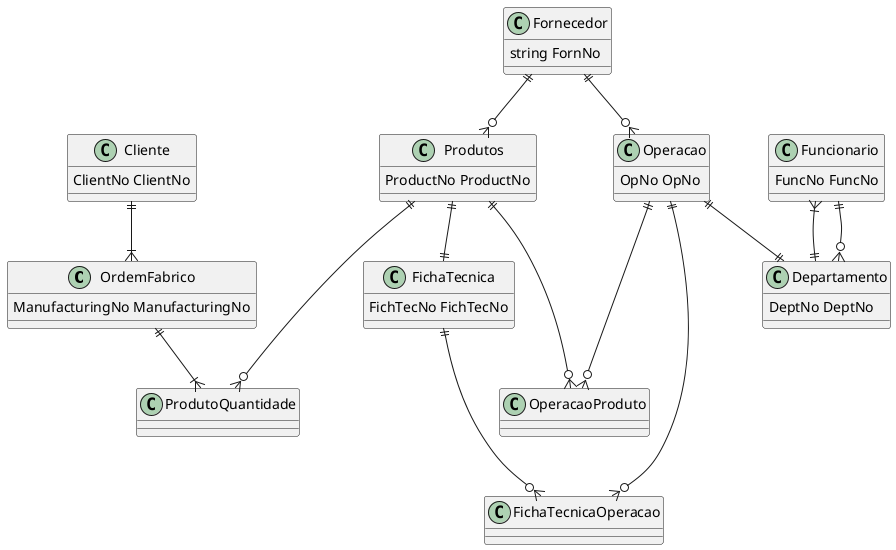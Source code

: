 @startuml tableBD
/'
Segundo o Bruno Materiais vão ser também produtos
'/

/'
Meter tabela de fornecedor 
ligado aos Materias e 
OperacaoSubContratada
'/

/'
Agregações:
Funcionario com Departamento
Departamento com OperaçãoInterna
FichaTecnica com Operacao

Composições:
Produto com Ordem de fabrico
Cliente com Ordem de fabrico
Produto com Ficha Tecnica
OperacaoSubContratada com Operacao
OperacaoInterna com Operacao
'/

/'
Define os produtos a fabricar,
Quantidades necessárias
Prazos de conclusão
'/
class OrdemFabrico {
    ManufacturingNo ManufacturingNo
}   

class Produtos {
    ProductNo ProductNo
}

class ProdutoQuantidade {
}

/'
Conjunto de operações necessarias para a produção
de um produto
'/
class FichaTecnica {
    FichTecNo FichTecNo
}

class FichaTecnicaOperacao {
}


/'
Parceiro externo que pode desenvolver uma operação
Ver se apenas um subContratado pode fazer uma e so uma operação
'/
class Operacao {
    OpNo OpNo
}

class OperacaoProduto { 
}

/'Extras se quissermos complicar'/

/'Setor da fabrica responsável por uma determinada
operacao'/
class Departamento {
    DeptNo DeptNo 
}

/'
Funcionario da fabrica, que faz parte de um setor
'/
class Funcionario {
    FuncNo FuncNo
}

class Cliente {
    ClientNo ClientNo 
}

class Fornecedor {
    string FornNo 
}

/'
Relacionamento dos Funcionarios
'/
Funcionario }|--|| Departamento
Funcionario ||--o{ Departamento 

/'
Relacionamento do Fornecedor
'/
Fornecedor ||--o{ Produtos
Fornecedor ||--o{ Operacao

/'
Relacionamento Operacao
'/
Operacao ||--o{ FichaTecnicaOperacao

/'
Relacionamento das Operacoes Interna
'/
Operacao ||--|| Departamento
Operacao ||---o{ OperacaoProduto

/'S
Relacionamento Materiais
'/
Produtos ||---o{ OperacaoProduto

/'
Relacionamento da Ficha Tecnica
'/
FichaTecnica ||---o{ FichaTecnicaOperacao

/'
Relacionamentos do Produto
'/
Produtos ||--|| FichaTecnica
Produtos ||---o{ ProdutoQuantidade

/'
Relacionamento Ordem Fabrico
'/
OrdemFabrico ||--|{ ProdutoQuantidade
Cliente ||--|{ OrdemFabrico

@enduml